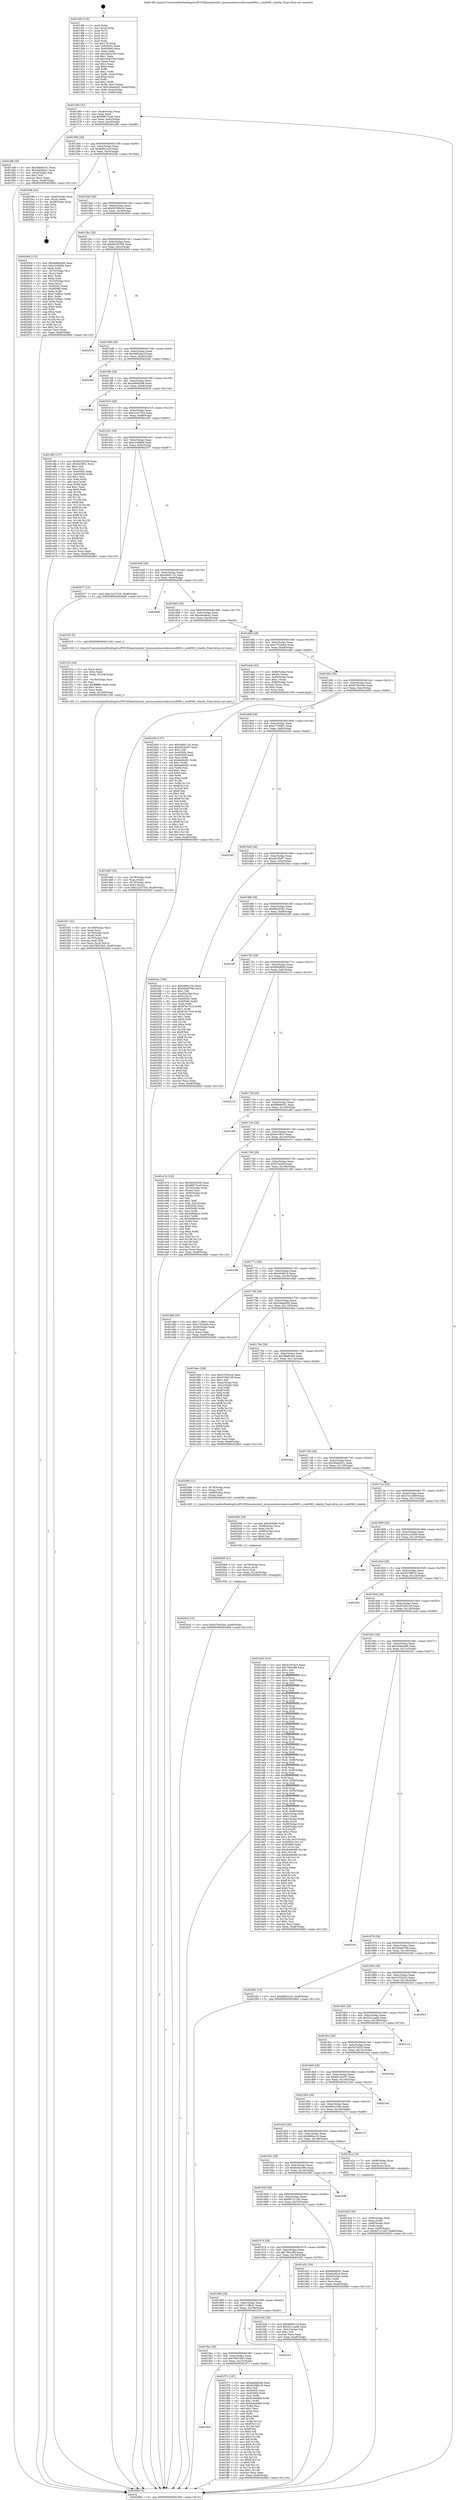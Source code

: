 digraph "0x4014f0" {
  label = "0x4014f0 (/mnt/c/Users/mathe/Desktop/tcc/POCII/binaries/extr_linuxsoundsoccodecswm8580.c_wm8580_volatile_Final-ollvm.out::main(0))"
  labelloc = "t"
  node[shape=record]

  Entry [label="",width=0.3,height=0.3,shape=circle,fillcolor=black,style=filled]
  "0x401564" [label="{
     0x401564 [32]\l
     | [instrs]\l
     &nbsp;&nbsp;0x401564 \<+6\>: mov -0xa8(%rbp),%eax\l
     &nbsp;&nbsp;0x40156a \<+2\>: mov %eax,%ecx\l
     &nbsp;&nbsp;0x40156c \<+6\>: sub $0x88673ca6,%ecx\l
     &nbsp;&nbsp;0x401572 \<+6\>: mov %eax,-0xbc(%rbp)\l
     &nbsp;&nbsp;0x401578 \<+6\>: mov %ecx,-0xc0(%rbp)\l
     &nbsp;&nbsp;0x40157e \<+6\>: je 0000000000401ef8 \<main+0xa08\>\l
  }"]
  "0x401ef8" [label="{
     0x401ef8 [30]\l
     | [instrs]\l
     &nbsp;&nbsp;0x401ef8 \<+5\>: mov $0x36eb6251,%eax\l
     &nbsp;&nbsp;0x401efd \<+5\>: mov $0xc6a46ea1,%ecx\l
     &nbsp;&nbsp;0x401f02 \<+3\>: mov -0x2a(%rbp),%dl\l
     &nbsp;&nbsp;0x401f05 \<+3\>: test $0x1,%dl\l
     &nbsp;&nbsp;0x401f08 \<+3\>: cmovne %ecx,%eax\l
     &nbsp;&nbsp;0x401f0b \<+6\>: mov %eax,-0xa8(%rbp)\l
     &nbsp;&nbsp;0x401f11 \<+5\>: jmp 00000000004026b0 \<main+0x11c0\>\l
  }"]
  "0x401584" [label="{
     0x401584 [28]\l
     | [instrs]\l
     &nbsp;&nbsp;0x401584 \<+5\>: jmp 0000000000401589 \<main+0x99\>\l
     &nbsp;&nbsp;0x401589 \<+6\>: mov -0xbc(%rbp),%eax\l
     &nbsp;&nbsp;0x40158f \<+5\>: sub $0x8df41a2d,%eax\l
     &nbsp;&nbsp;0x401594 \<+6\>: mov %eax,-0xc4(%rbp)\l
     &nbsp;&nbsp;0x40159a \<+6\>: je 000000000040259b \<main+0x10ab\>\l
  }"]
  Exit [label="",width=0.3,height=0.3,shape=circle,fillcolor=black,style=filled,peripheries=2]
  "0x40259b" [label="{
     0x40259b [24]\l
     | [instrs]\l
     &nbsp;&nbsp;0x40259b \<+7\>: mov -0xa0(%rbp),%rax\l
     &nbsp;&nbsp;0x4025a2 \<+2\>: mov (%rax),%eax\l
     &nbsp;&nbsp;0x4025a4 \<+4\>: lea -0x28(%rbp),%rsp\l
     &nbsp;&nbsp;0x4025a8 \<+1\>: pop %rbx\l
     &nbsp;&nbsp;0x4025a9 \<+2\>: pop %r12\l
     &nbsp;&nbsp;0x4025ab \<+2\>: pop %r13\l
     &nbsp;&nbsp;0x4025ad \<+2\>: pop %r14\l
     &nbsp;&nbsp;0x4025af \<+2\>: pop %r15\l
     &nbsp;&nbsp;0x4025b1 \<+1\>: pop %rbp\l
     &nbsp;&nbsp;0x4025b2 \<+1\>: ret\l
  }"]
  "0x4015a0" [label="{
     0x4015a0 [28]\l
     | [instrs]\l
     &nbsp;&nbsp;0x4015a0 \<+5\>: jmp 00000000004015a5 \<main+0xb5\>\l
     &nbsp;&nbsp;0x4015a5 \<+6\>: mov -0xbc(%rbp),%eax\l
     &nbsp;&nbsp;0x4015ab \<+5\>: sub $0x92599e18,%eax\l
     &nbsp;&nbsp;0x4015b0 \<+6\>: mov %eax,-0xc8(%rbp)\l
     &nbsp;&nbsp;0x4015b6 \<+6\>: je 0000000000402004 \<main+0xb14\>\l
  }"]
  "0x4020cd" [label="{
     0x4020cd [15]\l
     | [instrs]\l
     &nbsp;&nbsp;0x4020cd \<+10\>: movl $0xd795a3d4,-0xa8(%rbp)\l
     &nbsp;&nbsp;0x4020d7 \<+5\>: jmp 00000000004026b0 \<main+0x11c0\>\l
  }"]
  "0x402004" [label="{
     0x402004 [115]\l
     | [instrs]\l
     &nbsp;&nbsp;0x402004 \<+5\>: mov $0xab8dd298,%eax\l
     &nbsp;&nbsp;0x402009 \<+5\>: mov $0xc2cf466d,%ecx\l
     &nbsp;&nbsp;0x40200e \<+2\>: xor %edx,%edx\l
     &nbsp;&nbsp;0x402010 \<+4\>: mov -0x70(%rbp),%rsi\l
     &nbsp;&nbsp;0x402014 \<+2\>: mov (%rsi),%edi\l
     &nbsp;&nbsp;0x402016 \<+3\>: sub $0x1,%edx\l
     &nbsp;&nbsp;0x402019 \<+2\>: sub %edx,%edi\l
     &nbsp;&nbsp;0x40201b \<+4\>: mov -0x70(%rbp),%rsi\l
     &nbsp;&nbsp;0x40201f \<+2\>: mov %edi,(%rsi)\l
     &nbsp;&nbsp;0x402021 \<+7\>: mov 0x40505c,%edx\l
     &nbsp;&nbsp;0x402028 \<+7\>: mov 0x405060,%edi\l
     &nbsp;&nbsp;0x40202f \<+3\>: mov %edx,%r8d\l
     &nbsp;&nbsp;0x402032 \<+7\>: sub $0xe72afbe1,%r8d\l
     &nbsp;&nbsp;0x402039 \<+4\>: sub $0x1,%r8d\l
     &nbsp;&nbsp;0x40203d \<+7\>: add $0xe72afbe1,%r8d\l
     &nbsp;&nbsp;0x402044 \<+4\>: imul %r8d,%edx\l
     &nbsp;&nbsp;0x402048 \<+3\>: and $0x1,%edx\l
     &nbsp;&nbsp;0x40204b \<+3\>: cmp $0x0,%edx\l
     &nbsp;&nbsp;0x40204e \<+4\>: sete %r9b\l
     &nbsp;&nbsp;0x402052 \<+3\>: cmp $0xa,%edi\l
     &nbsp;&nbsp;0x402055 \<+4\>: setl %r10b\l
     &nbsp;&nbsp;0x402059 \<+3\>: mov %r9b,%r11b\l
     &nbsp;&nbsp;0x40205c \<+3\>: and %r10b,%r11b\l
     &nbsp;&nbsp;0x40205f \<+3\>: xor %r10b,%r9b\l
     &nbsp;&nbsp;0x402062 \<+3\>: or %r9b,%r11b\l
     &nbsp;&nbsp;0x402065 \<+4\>: test $0x1,%r11b\l
     &nbsp;&nbsp;0x402069 \<+3\>: cmovne %ecx,%eax\l
     &nbsp;&nbsp;0x40206c \<+6\>: mov %eax,-0xa8(%rbp)\l
     &nbsp;&nbsp;0x402072 \<+5\>: jmp 00000000004026b0 \<main+0x11c0\>\l
  }"]
  "0x4015bc" [label="{
     0x4015bc [28]\l
     | [instrs]\l
     &nbsp;&nbsp;0x4015bc \<+5\>: jmp 00000000004015c1 \<main+0xd1\>\l
     &nbsp;&nbsp;0x4015c1 \<+6\>: mov -0xbc(%rbp),%eax\l
     &nbsp;&nbsp;0x4015c7 \<+5\>: sub $0x94250356,%eax\l
     &nbsp;&nbsp;0x4015cc \<+6\>: mov %eax,-0xcc(%rbp)\l
     &nbsp;&nbsp;0x4015d2 \<+6\>: je 0000000000402619 \<main+0x1129\>\l
  }"]
  "0x4020b8" [label="{
     0x4020b8 [21]\l
     | [instrs]\l
     &nbsp;&nbsp;0x4020b8 \<+4\>: mov -0x78(%rbp),%rcx\l
     &nbsp;&nbsp;0x4020bc \<+3\>: mov (%rcx),%rcx\l
     &nbsp;&nbsp;0x4020bf \<+3\>: mov %rcx,%rdi\l
     &nbsp;&nbsp;0x4020c2 \<+6\>: mov %eax,-0x16c(%rbp)\l
     &nbsp;&nbsp;0x4020c8 \<+5\>: call 0000000000401030 \<free@plt\>\l
     | [calls]\l
     &nbsp;&nbsp;0x401030 \{1\} (unknown)\l
  }"]
  "0x402619" [label="{
     0x402619\l
  }", style=dashed]
  "0x4015d8" [label="{
     0x4015d8 [28]\l
     | [instrs]\l
     &nbsp;&nbsp;0x4015d8 \<+5\>: jmp 00000000004015dd \<main+0xed\>\l
     &nbsp;&nbsp;0x4015dd \<+6\>: mov -0xbc(%rbp),%eax\l
     &nbsp;&nbsp;0x4015e3 \<+5\>: sub $0x9662da1f,%eax\l
     &nbsp;&nbsp;0x4015e8 \<+6\>: mov %eax,-0xd0(%rbp)\l
     &nbsp;&nbsp;0x4015ee \<+6\>: je 00000000004020dc \<main+0xbec\>\l
  }"]
  "0x40209b" [label="{
     0x40209b [29]\l
     | [instrs]\l
     &nbsp;&nbsp;0x40209b \<+10\>: movabs $0x4030d6,%rdi\l
     &nbsp;&nbsp;0x4020a5 \<+4\>: mov -0x68(%rbp),%rcx\l
     &nbsp;&nbsp;0x4020a9 \<+2\>: mov %eax,(%rcx)\l
     &nbsp;&nbsp;0x4020ab \<+4\>: mov -0x68(%rbp),%rcx\l
     &nbsp;&nbsp;0x4020af \<+2\>: mov (%rcx),%esi\l
     &nbsp;&nbsp;0x4020b1 \<+2\>: mov $0x0,%al\l
     &nbsp;&nbsp;0x4020b3 \<+5\>: call 0000000000401040 \<printf@plt\>\l
     | [calls]\l
     &nbsp;&nbsp;0x401040 \{1\} (unknown)\l
  }"]
  "0x4020dc" [label="{
     0x4020dc\l
  }", style=dashed]
  "0x4015f4" [label="{
     0x4015f4 [28]\l
     | [instrs]\l
     &nbsp;&nbsp;0x4015f4 \<+5\>: jmp 00000000004015f9 \<main+0x109\>\l
     &nbsp;&nbsp;0x4015f9 \<+6\>: mov -0xbc(%rbp),%eax\l
     &nbsp;&nbsp;0x4015ff \<+5\>: sub $0xab8dd298,%eax\l
     &nbsp;&nbsp;0x401604 \<+6\>: mov %eax,-0xd4(%rbp)\l
     &nbsp;&nbsp;0x40160a \<+6\>: je 000000000040263e \<main+0x114e\>\l
  }"]
  "0x4019c8" [label="{
     0x4019c8\l
  }", style=dashed]
  "0x40263e" [label="{
     0x40263e\l
  }", style=dashed]
  "0x401610" [label="{
     0x401610 [28]\l
     | [instrs]\l
     &nbsp;&nbsp;0x401610 \<+5\>: jmp 0000000000401615 \<main+0x125\>\l
     &nbsp;&nbsp;0x401615 \<+6\>: mov -0xbc(%rbp),%eax\l
     &nbsp;&nbsp;0x40161b \<+5\>: sub $0xc22e7334,%eax\l
     &nbsp;&nbsp;0x401620 \<+6\>: mov %eax,-0xd8(%rbp)\l
     &nbsp;&nbsp;0x401626 \<+6\>: je 0000000000401df5 \<main+0x905\>\l
  }"]
  "0x401f71" [label="{
     0x401f71 [147]\l
     | [instrs]\l
     &nbsp;&nbsp;0x401f71 \<+5\>: mov $0xab8dd298,%eax\l
     &nbsp;&nbsp;0x401f76 \<+5\>: mov $0x92599e18,%ecx\l
     &nbsp;&nbsp;0x401f7b \<+2\>: mov $0x1,%dl\l
     &nbsp;&nbsp;0x401f7d \<+7\>: mov 0x40505c,%esi\l
     &nbsp;&nbsp;0x401f84 \<+7\>: mov 0x405060,%edi\l
     &nbsp;&nbsp;0x401f8b \<+3\>: mov %esi,%r8d\l
     &nbsp;&nbsp;0x401f8e \<+7\>: sub $0x6c5ab6d9,%r8d\l
     &nbsp;&nbsp;0x401f95 \<+4\>: sub $0x1,%r8d\l
     &nbsp;&nbsp;0x401f99 \<+7\>: add $0x6c5ab6d9,%r8d\l
     &nbsp;&nbsp;0x401fa0 \<+4\>: imul %r8d,%esi\l
     &nbsp;&nbsp;0x401fa4 \<+3\>: and $0x1,%esi\l
     &nbsp;&nbsp;0x401fa7 \<+3\>: cmp $0x0,%esi\l
     &nbsp;&nbsp;0x401faa \<+4\>: sete %r9b\l
     &nbsp;&nbsp;0x401fae \<+3\>: cmp $0xa,%edi\l
     &nbsp;&nbsp;0x401fb1 \<+4\>: setl %r10b\l
     &nbsp;&nbsp;0x401fb5 \<+3\>: mov %r9b,%r11b\l
     &nbsp;&nbsp;0x401fb8 \<+4\>: xor $0xff,%r11b\l
     &nbsp;&nbsp;0x401fbc \<+3\>: mov %r10b,%bl\l
     &nbsp;&nbsp;0x401fbf \<+3\>: xor $0xff,%bl\l
     &nbsp;&nbsp;0x401fc2 \<+3\>: xor $0x0,%dl\l
     &nbsp;&nbsp;0x401fc5 \<+3\>: mov %r11b,%r14b\l
     &nbsp;&nbsp;0x401fc8 \<+4\>: and $0x0,%r14b\l
     &nbsp;&nbsp;0x401fcc \<+3\>: and %dl,%r9b\l
     &nbsp;&nbsp;0x401fcf \<+3\>: mov %bl,%r15b\l
     &nbsp;&nbsp;0x401fd2 \<+4\>: and $0x0,%r15b\l
     &nbsp;&nbsp;0x401fd6 \<+3\>: and %dl,%r10b\l
     &nbsp;&nbsp;0x401fd9 \<+3\>: or %r9b,%r14b\l
     &nbsp;&nbsp;0x401fdc \<+3\>: or %r10b,%r15b\l
     &nbsp;&nbsp;0x401fdf \<+3\>: xor %r15b,%r14b\l
     &nbsp;&nbsp;0x401fe2 \<+3\>: or %bl,%r11b\l
     &nbsp;&nbsp;0x401fe5 \<+4\>: xor $0xff,%r11b\l
     &nbsp;&nbsp;0x401fe9 \<+3\>: or $0x0,%dl\l
     &nbsp;&nbsp;0x401fec \<+3\>: and %dl,%r11b\l
     &nbsp;&nbsp;0x401fef \<+3\>: or %r11b,%r14b\l
     &nbsp;&nbsp;0x401ff2 \<+4\>: test $0x1,%r14b\l
     &nbsp;&nbsp;0x401ff6 \<+3\>: cmovne %ecx,%eax\l
     &nbsp;&nbsp;0x401ff9 \<+6\>: mov %eax,-0xa8(%rbp)\l
     &nbsp;&nbsp;0x401fff \<+5\>: jmp 00000000004026b0 \<main+0x11c0\>\l
  }"]
  "0x401df5" [label="{
     0x401df5 [137]\l
     | [instrs]\l
     &nbsp;&nbsp;0x401df5 \<+5\>: mov $0x94250356,%eax\l
     &nbsp;&nbsp;0x401dfa \<+5\>: mov $0x4e1f931,%ecx\l
     &nbsp;&nbsp;0x401dff \<+2\>: mov $0x1,%dl\l
     &nbsp;&nbsp;0x401e01 \<+2\>: xor %esi,%esi\l
     &nbsp;&nbsp;0x401e03 \<+7\>: mov 0x40505c,%edi\l
     &nbsp;&nbsp;0x401e0a \<+8\>: mov 0x405060,%r8d\l
     &nbsp;&nbsp;0x401e12 \<+3\>: sub $0x1,%esi\l
     &nbsp;&nbsp;0x401e15 \<+3\>: mov %edi,%r9d\l
     &nbsp;&nbsp;0x401e18 \<+3\>: add %esi,%r9d\l
     &nbsp;&nbsp;0x401e1b \<+4\>: imul %r9d,%edi\l
     &nbsp;&nbsp;0x401e1f \<+3\>: and $0x1,%edi\l
     &nbsp;&nbsp;0x401e22 \<+3\>: cmp $0x0,%edi\l
     &nbsp;&nbsp;0x401e25 \<+4\>: sete %r10b\l
     &nbsp;&nbsp;0x401e29 \<+4\>: cmp $0xa,%r8d\l
     &nbsp;&nbsp;0x401e2d \<+4\>: setl %r11b\l
     &nbsp;&nbsp;0x401e31 \<+3\>: mov %r10b,%bl\l
     &nbsp;&nbsp;0x401e34 \<+3\>: xor $0xff,%bl\l
     &nbsp;&nbsp;0x401e37 \<+3\>: mov %r11b,%r14b\l
     &nbsp;&nbsp;0x401e3a \<+4\>: xor $0xff,%r14b\l
     &nbsp;&nbsp;0x401e3e \<+3\>: xor $0x1,%dl\l
     &nbsp;&nbsp;0x401e41 \<+3\>: mov %bl,%r15b\l
     &nbsp;&nbsp;0x401e44 \<+4\>: and $0xff,%r15b\l
     &nbsp;&nbsp;0x401e48 \<+3\>: and %dl,%r10b\l
     &nbsp;&nbsp;0x401e4b \<+3\>: mov %r14b,%r12b\l
     &nbsp;&nbsp;0x401e4e \<+4\>: and $0xff,%r12b\l
     &nbsp;&nbsp;0x401e52 \<+3\>: and %dl,%r11b\l
     &nbsp;&nbsp;0x401e55 \<+3\>: or %r10b,%r15b\l
     &nbsp;&nbsp;0x401e58 \<+3\>: or %r11b,%r12b\l
     &nbsp;&nbsp;0x401e5b \<+3\>: xor %r12b,%r15b\l
     &nbsp;&nbsp;0x401e5e \<+3\>: or %r14b,%bl\l
     &nbsp;&nbsp;0x401e61 \<+3\>: xor $0xff,%bl\l
     &nbsp;&nbsp;0x401e64 \<+3\>: or $0x1,%dl\l
     &nbsp;&nbsp;0x401e67 \<+2\>: and %dl,%bl\l
     &nbsp;&nbsp;0x401e69 \<+3\>: or %bl,%r15b\l
     &nbsp;&nbsp;0x401e6c \<+4\>: test $0x1,%r15b\l
     &nbsp;&nbsp;0x401e70 \<+3\>: cmovne %ecx,%eax\l
     &nbsp;&nbsp;0x401e73 \<+6\>: mov %eax,-0xa8(%rbp)\l
     &nbsp;&nbsp;0x401e79 \<+5\>: jmp 00000000004026b0 \<main+0x11c0\>\l
  }"]
  "0x40162c" [label="{
     0x40162c [28]\l
     | [instrs]\l
     &nbsp;&nbsp;0x40162c \<+5\>: jmp 0000000000401631 \<main+0x141\>\l
     &nbsp;&nbsp;0x401631 \<+6\>: mov -0xbc(%rbp),%eax\l
     &nbsp;&nbsp;0x401637 \<+5\>: sub $0xc2cf466d,%eax\l
     &nbsp;&nbsp;0x40163c \<+6\>: mov %eax,-0xdc(%rbp)\l
     &nbsp;&nbsp;0x401642 \<+6\>: je 0000000000402077 \<main+0xb87\>\l
  }"]
  "0x4019ac" [label="{
     0x4019ac [28]\l
     | [instrs]\l
     &nbsp;&nbsp;0x4019ac \<+5\>: jmp 00000000004019b1 \<main+0x4c1\>\l
     &nbsp;&nbsp;0x4019b1 \<+6\>: mov -0xbc(%rbp),%eax\l
     &nbsp;&nbsp;0x4019b7 \<+5\>: sub $0x78f310b5,%eax\l
     &nbsp;&nbsp;0x4019bc \<+6\>: mov %eax,-0x15c(%rbp)\l
     &nbsp;&nbsp;0x4019c2 \<+6\>: je 0000000000401f71 \<main+0xa81\>\l
  }"]
  "0x402077" [label="{
     0x402077 [15]\l
     | [instrs]\l
     &nbsp;&nbsp;0x402077 \<+10\>: movl $0xc22e7334,-0xa8(%rbp)\l
     &nbsp;&nbsp;0x402081 \<+5\>: jmp 00000000004026b0 \<main+0x11c0\>\l
  }"]
  "0x401648" [label="{
     0x401648 [28]\l
     | [instrs]\l
     &nbsp;&nbsp;0x401648 \<+5\>: jmp 000000000040164d \<main+0x15d\>\l
     &nbsp;&nbsp;0x40164d \<+6\>: mov -0xbc(%rbp),%eax\l
     &nbsp;&nbsp;0x401653 \<+5\>: sub $0xc668115c,%eax\l
     &nbsp;&nbsp;0x401658 \<+6\>: mov %eax,-0xe0(%rbp)\l
     &nbsp;&nbsp;0x40165e \<+6\>: je 0000000000402699 \<main+0x11a9\>\l
  }"]
  "0x402352" [label="{
     0x402352\l
  }", style=dashed]
  "0x402699" [label="{
     0x402699\l
  }", style=dashed]
  "0x401664" [label="{
     0x401664 [28]\l
     | [instrs]\l
     &nbsp;&nbsp;0x401664 \<+5\>: jmp 0000000000401669 \<main+0x179\>\l
     &nbsp;&nbsp;0x401669 \<+6\>: mov -0xbc(%rbp),%eax\l
     &nbsp;&nbsp;0x40166f \<+5\>: sub $0xc6a46ea1,%eax\l
     &nbsp;&nbsp;0x401674 \<+6\>: mov %eax,-0xe4(%rbp)\l
     &nbsp;&nbsp;0x40167a \<+6\>: je 0000000000401f16 \<main+0xa26\>\l
  }"]
  "0x401f47" [label="{
     0x401f47 [42]\l
     | [instrs]\l
     &nbsp;&nbsp;0x401f47 \<+6\>: mov -0x168(%rbp),%ecx\l
     &nbsp;&nbsp;0x401f4d \<+3\>: imul %eax,%ecx\l
     &nbsp;&nbsp;0x401f50 \<+4\>: mov -0x78(%rbp),%rdi\l
     &nbsp;&nbsp;0x401f54 \<+3\>: mov (%rdi),%rdi\l
     &nbsp;&nbsp;0x401f57 \<+4\>: mov -0x70(%rbp),%r8\l
     &nbsp;&nbsp;0x401f5b \<+3\>: movslq (%r8),%r8\l
     &nbsp;&nbsp;0x401f5e \<+4\>: mov %ecx,(%rdi,%r8,4)\l
     &nbsp;&nbsp;0x401f62 \<+10\>: movl $0x78f310b5,-0xa8(%rbp)\l
     &nbsp;&nbsp;0x401f6c \<+5\>: jmp 00000000004026b0 \<main+0x11c0\>\l
  }"]
  "0x401f16" [label="{
     0x401f16 [5]\l
     | [instrs]\l
     &nbsp;&nbsp;0x401f16 \<+5\>: call 0000000000401160 \<next_i\>\l
     | [calls]\l
     &nbsp;&nbsp;0x401160 \{1\} (/mnt/c/Users/mathe/Desktop/tcc/POCII/binaries/extr_linuxsoundsoccodecswm8580.c_wm8580_volatile_Final-ollvm.out::next_i)\l
  }"]
  "0x401680" [label="{
     0x401680 [28]\l
     | [instrs]\l
     &nbsp;&nbsp;0x401680 \<+5\>: jmp 0000000000401685 \<main+0x195\>\l
     &nbsp;&nbsp;0x401685 \<+6\>: mov -0xbc(%rbp),%eax\l
     &nbsp;&nbsp;0x40168b \<+5\>: sub $0xc752d4ee,%eax\l
     &nbsp;&nbsp;0x401690 \<+6\>: mov %eax,-0xe8(%rbp)\l
     &nbsp;&nbsp;0x401696 \<+6\>: je 0000000000401dab \<main+0x8bb\>\l
  }"]
  "0x401f1b" [label="{
     0x401f1b [44]\l
     | [instrs]\l
     &nbsp;&nbsp;0x401f1b \<+2\>: xor %ecx,%ecx\l
     &nbsp;&nbsp;0x401f1d \<+5\>: mov $0x2,%edx\l
     &nbsp;&nbsp;0x401f22 \<+6\>: mov %edx,-0x164(%rbp)\l
     &nbsp;&nbsp;0x401f28 \<+1\>: cltd\l
     &nbsp;&nbsp;0x401f29 \<+6\>: mov -0x164(%rbp),%esi\l
     &nbsp;&nbsp;0x401f2f \<+2\>: idiv %esi\l
     &nbsp;&nbsp;0x401f31 \<+6\>: imul $0xfffffffe,%edx,%edx\l
     &nbsp;&nbsp;0x401f37 \<+3\>: sub $0x1,%ecx\l
     &nbsp;&nbsp;0x401f3a \<+2\>: sub %ecx,%edx\l
     &nbsp;&nbsp;0x401f3c \<+6\>: mov %edx,-0x168(%rbp)\l
     &nbsp;&nbsp;0x401f42 \<+5\>: call 0000000000401160 \<next_i\>\l
     | [calls]\l
     &nbsp;&nbsp;0x401160 \{1\} (/mnt/c/Users/mathe/Desktop/tcc/POCII/binaries/extr_linuxsoundsoccodecswm8580.c_wm8580_volatile_Final-ollvm.out::next_i)\l
  }"]
  "0x401dab" [label="{
     0x401dab [42]\l
     | [instrs]\l
     &nbsp;&nbsp;0x401dab \<+7\>: mov -0x88(%rbp),%rax\l
     &nbsp;&nbsp;0x401db2 \<+6\>: movl $0x64,(%rax)\l
     &nbsp;&nbsp;0x401db8 \<+4\>: mov -0x80(%rbp),%rax\l
     &nbsp;&nbsp;0x401dbc \<+6\>: movl $0x1,(%rax)\l
     &nbsp;&nbsp;0x401dc2 \<+4\>: mov -0x80(%rbp),%rax\l
     &nbsp;&nbsp;0x401dc6 \<+3\>: movslq (%rax),%rax\l
     &nbsp;&nbsp;0x401dc9 \<+4\>: shl $0x2,%rax\l
     &nbsp;&nbsp;0x401dcd \<+3\>: mov %rax,%rdi\l
     &nbsp;&nbsp;0x401dd0 \<+5\>: call 0000000000401050 \<malloc@plt\>\l
     | [calls]\l
     &nbsp;&nbsp;0x401050 \{1\} (unknown)\l
  }"]
  "0x40169c" [label="{
     0x40169c [28]\l
     | [instrs]\l
     &nbsp;&nbsp;0x40169c \<+5\>: jmp 00000000004016a1 \<main+0x1b1\>\l
     &nbsp;&nbsp;0x4016a1 \<+6\>: mov -0xbc(%rbp),%eax\l
     &nbsp;&nbsp;0x4016a7 \<+5\>: sub $0xd795a3d4,%eax\l
     &nbsp;&nbsp;0x4016ac \<+6\>: mov %eax,-0xec(%rbp)\l
     &nbsp;&nbsp;0x4016b2 \<+6\>: je 0000000000402459 \<main+0xf69\>\l
  }"]
  "0x401dd5" [label="{
     0x401dd5 [32]\l
     | [instrs]\l
     &nbsp;&nbsp;0x401dd5 \<+4\>: mov -0x78(%rbp),%rdi\l
     &nbsp;&nbsp;0x401dd9 \<+3\>: mov %rax,(%rdi)\l
     &nbsp;&nbsp;0x401ddc \<+4\>: mov -0x70(%rbp),%rax\l
     &nbsp;&nbsp;0x401de0 \<+6\>: movl $0x0,(%rax)\l
     &nbsp;&nbsp;0x401de6 \<+10\>: movl $0xc22e7334,-0xa8(%rbp)\l
     &nbsp;&nbsp;0x401df0 \<+5\>: jmp 00000000004026b0 \<main+0x11c0\>\l
  }"]
  "0x402459" [label="{
     0x402459 [147]\l
     | [instrs]\l
     &nbsp;&nbsp;0x402459 \<+5\>: mov $0xc668115c,%eax\l
     &nbsp;&nbsp;0x40245e \<+5\>: mov $0xe822fe97,%ecx\l
     &nbsp;&nbsp;0x402463 \<+2\>: mov $0x1,%dl\l
     &nbsp;&nbsp;0x402465 \<+7\>: mov 0x40505c,%esi\l
     &nbsp;&nbsp;0x40246c \<+7\>: mov 0x405060,%edi\l
     &nbsp;&nbsp;0x402473 \<+3\>: mov %esi,%r8d\l
     &nbsp;&nbsp;0x402476 \<+7\>: sub $0xbdd4481,%r8d\l
     &nbsp;&nbsp;0x40247d \<+4\>: sub $0x1,%r8d\l
     &nbsp;&nbsp;0x402481 \<+7\>: add $0xbdd4481,%r8d\l
     &nbsp;&nbsp;0x402488 \<+4\>: imul %r8d,%esi\l
     &nbsp;&nbsp;0x40248c \<+3\>: and $0x1,%esi\l
     &nbsp;&nbsp;0x40248f \<+3\>: cmp $0x0,%esi\l
     &nbsp;&nbsp;0x402492 \<+4\>: sete %r9b\l
     &nbsp;&nbsp;0x402496 \<+3\>: cmp $0xa,%edi\l
     &nbsp;&nbsp;0x402499 \<+4\>: setl %r10b\l
     &nbsp;&nbsp;0x40249d \<+3\>: mov %r9b,%r11b\l
     &nbsp;&nbsp;0x4024a0 \<+4\>: xor $0xff,%r11b\l
     &nbsp;&nbsp;0x4024a4 \<+3\>: mov %r10b,%bl\l
     &nbsp;&nbsp;0x4024a7 \<+3\>: xor $0xff,%bl\l
     &nbsp;&nbsp;0x4024aa \<+3\>: xor $0x1,%dl\l
     &nbsp;&nbsp;0x4024ad \<+3\>: mov %r11b,%r14b\l
     &nbsp;&nbsp;0x4024b0 \<+4\>: and $0xff,%r14b\l
     &nbsp;&nbsp;0x4024b4 \<+3\>: and %dl,%r9b\l
     &nbsp;&nbsp;0x4024b7 \<+3\>: mov %bl,%r15b\l
     &nbsp;&nbsp;0x4024ba \<+4\>: and $0xff,%r15b\l
     &nbsp;&nbsp;0x4024be \<+3\>: and %dl,%r10b\l
     &nbsp;&nbsp;0x4024c1 \<+3\>: or %r9b,%r14b\l
     &nbsp;&nbsp;0x4024c4 \<+3\>: or %r10b,%r15b\l
     &nbsp;&nbsp;0x4024c7 \<+3\>: xor %r15b,%r14b\l
     &nbsp;&nbsp;0x4024ca \<+3\>: or %bl,%r11b\l
     &nbsp;&nbsp;0x4024cd \<+4\>: xor $0xff,%r11b\l
     &nbsp;&nbsp;0x4024d1 \<+3\>: or $0x1,%dl\l
     &nbsp;&nbsp;0x4024d4 \<+3\>: and %dl,%r11b\l
     &nbsp;&nbsp;0x4024d7 \<+3\>: or %r11b,%r14b\l
     &nbsp;&nbsp;0x4024da \<+4\>: test $0x1,%r14b\l
     &nbsp;&nbsp;0x4024de \<+3\>: cmovne %ecx,%eax\l
     &nbsp;&nbsp;0x4024e1 \<+6\>: mov %eax,-0xa8(%rbp)\l
     &nbsp;&nbsp;0x4024e7 \<+5\>: jmp 00000000004026b0 \<main+0x11c0\>\l
  }"]
  "0x4016b8" [label="{
     0x4016b8 [28]\l
     | [instrs]\l
     &nbsp;&nbsp;0x4016b8 \<+5\>: jmp 00000000004016bd \<main+0x1cd\>\l
     &nbsp;&nbsp;0x4016bd \<+6\>: mov -0xbc(%rbp),%eax\l
     &nbsp;&nbsp;0x4016c3 \<+5\>: sub $0xe7700f01,%eax\l
     &nbsp;&nbsp;0x4016c8 \<+6\>: mov %eax,-0xf0(%rbp)\l
     &nbsp;&nbsp;0x4016ce \<+6\>: je 00000000004022d5 \<main+0xde5\>\l
  }"]
  "0x401d2d" [label="{
     0x401d2d [36]\l
     | [instrs]\l
     &nbsp;&nbsp;0x401d2d \<+7\>: mov -0x90(%rbp),%rdi\l
     &nbsp;&nbsp;0x401d34 \<+2\>: mov %eax,(%rdi)\l
     &nbsp;&nbsp;0x401d36 \<+7\>: mov -0x90(%rbp),%rdi\l
     &nbsp;&nbsp;0x401d3d \<+2\>: mov (%rdi),%eax\l
     &nbsp;&nbsp;0x401d3f \<+3\>: mov %eax,-0x30(%rbp)\l
     &nbsp;&nbsp;0x401d42 \<+10\>: movl $0x6d7212d5,-0xa8(%rbp)\l
     &nbsp;&nbsp;0x401d4c \<+5\>: jmp 00000000004026b0 \<main+0x11c0\>\l
  }"]
  "0x4022d5" [label="{
     0x4022d5\l
  }", style=dashed]
  "0x4016d4" [label="{
     0x4016d4 [28]\l
     | [instrs]\l
     &nbsp;&nbsp;0x4016d4 \<+5\>: jmp 00000000004016d9 \<main+0x1e9\>\l
     &nbsp;&nbsp;0x4016d9 \<+6\>: mov -0xbc(%rbp),%eax\l
     &nbsp;&nbsp;0x4016df \<+5\>: sub $0xe822fe97,%eax\l
     &nbsp;&nbsp;0x4016e4 \<+6\>: mov %eax,-0xf4(%rbp)\l
     &nbsp;&nbsp;0x4016ea \<+6\>: je 00000000004024ec \<main+0xffc\>\l
  }"]
  "0x401990" [label="{
     0x401990 [28]\l
     | [instrs]\l
     &nbsp;&nbsp;0x401990 \<+5\>: jmp 0000000000401995 \<main+0x4a5\>\l
     &nbsp;&nbsp;0x401995 \<+6\>: mov -0xbc(%rbp),%eax\l
     &nbsp;&nbsp;0x40199b \<+5\>: sub $0x711ffe42,%eax\l
     &nbsp;&nbsp;0x4019a0 \<+6\>: mov %eax,-0x158(%rbp)\l
     &nbsp;&nbsp;0x4019a6 \<+6\>: je 0000000000402352 \<main+0xe62\>\l
  }"]
  "0x4024ec" [label="{
     0x4024ec [160]\l
     | [instrs]\l
     &nbsp;&nbsp;0x4024ec \<+5\>: mov $0xc668115c,%eax\l
     &nbsp;&nbsp;0x4024f1 \<+5\>: mov $0x50de979d,%ecx\l
     &nbsp;&nbsp;0x4024f6 \<+2\>: mov $0x1,%dl\l
     &nbsp;&nbsp;0x4024f8 \<+7\>: mov -0xa0(%rbp),%rsi\l
     &nbsp;&nbsp;0x4024ff \<+6\>: movl $0x0,(%rsi)\l
     &nbsp;&nbsp;0x402505 \<+7\>: mov 0x40505c,%edi\l
     &nbsp;&nbsp;0x40250c \<+8\>: mov 0x405060,%r8d\l
     &nbsp;&nbsp;0x402514 \<+3\>: mov %edi,%r9d\l
     &nbsp;&nbsp;0x402517 \<+7\>: add $0x87bc7016,%r9d\l
     &nbsp;&nbsp;0x40251e \<+4\>: sub $0x1,%r9d\l
     &nbsp;&nbsp;0x402522 \<+7\>: sub $0x87bc7016,%r9d\l
     &nbsp;&nbsp;0x402529 \<+4\>: imul %r9d,%edi\l
     &nbsp;&nbsp;0x40252d \<+3\>: and $0x1,%edi\l
     &nbsp;&nbsp;0x402530 \<+3\>: cmp $0x0,%edi\l
     &nbsp;&nbsp;0x402533 \<+4\>: sete %r10b\l
     &nbsp;&nbsp;0x402537 \<+4\>: cmp $0xa,%r8d\l
     &nbsp;&nbsp;0x40253b \<+4\>: setl %r11b\l
     &nbsp;&nbsp;0x40253f \<+3\>: mov %r10b,%bl\l
     &nbsp;&nbsp;0x402542 \<+3\>: xor $0xff,%bl\l
     &nbsp;&nbsp;0x402545 \<+3\>: mov %r11b,%r14b\l
     &nbsp;&nbsp;0x402548 \<+4\>: xor $0xff,%r14b\l
     &nbsp;&nbsp;0x40254c \<+3\>: xor $0x0,%dl\l
     &nbsp;&nbsp;0x40254f \<+3\>: mov %bl,%r15b\l
     &nbsp;&nbsp;0x402552 \<+4\>: and $0x0,%r15b\l
     &nbsp;&nbsp;0x402556 \<+3\>: and %dl,%r10b\l
     &nbsp;&nbsp;0x402559 \<+3\>: mov %r14b,%r12b\l
     &nbsp;&nbsp;0x40255c \<+4\>: and $0x0,%r12b\l
     &nbsp;&nbsp;0x402560 \<+3\>: and %dl,%r11b\l
     &nbsp;&nbsp;0x402563 \<+3\>: or %r10b,%r15b\l
     &nbsp;&nbsp;0x402566 \<+3\>: or %r11b,%r12b\l
     &nbsp;&nbsp;0x402569 \<+3\>: xor %r12b,%r15b\l
     &nbsp;&nbsp;0x40256c \<+3\>: or %r14b,%bl\l
     &nbsp;&nbsp;0x40256f \<+3\>: xor $0xff,%bl\l
     &nbsp;&nbsp;0x402572 \<+3\>: or $0x0,%dl\l
     &nbsp;&nbsp;0x402575 \<+2\>: and %dl,%bl\l
     &nbsp;&nbsp;0x402577 \<+3\>: or %bl,%r15b\l
     &nbsp;&nbsp;0x40257a \<+4\>: test $0x1,%r15b\l
     &nbsp;&nbsp;0x40257e \<+3\>: cmovne %ecx,%eax\l
     &nbsp;&nbsp;0x402581 \<+6\>: mov %eax,-0xa8(%rbp)\l
     &nbsp;&nbsp;0x402587 \<+5\>: jmp 00000000004026b0 \<main+0x11c0\>\l
  }"]
  "0x4016f0" [label="{
     0x4016f0 [28]\l
     | [instrs]\l
     &nbsp;&nbsp;0x4016f0 \<+5\>: jmp 00000000004016f5 \<main+0x205\>\l
     &nbsp;&nbsp;0x4016f5 \<+6\>: mov -0xbc(%rbp),%eax\l
     &nbsp;&nbsp;0x4016fb \<+5\>: sub $0xf0402381,%eax\l
     &nbsp;&nbsp;0x401700 \<+6\>: mov %eax,-0xf8(%rbp)\l
     &nbsp;&nbsp;0x401706 \<+6\>: je 00000000004022ff \<main+0xe0f\>\l
  }"]
  "0x401bf2" [label="{
     0x401bf2 [30]\l
     | [instrs]\l
     &nbsp;&nbsp;0x401bf2 \<+5\>: mov $0x6bf0ec1d,%eax\l
     &nbsp;&nbsp;0x401bf7 \<+5\>: mov $0x52c1aad6,%ecx\l
     &nbsp;&nbsp;0x401bfc \<+3\>: mov -0x31(%rbp),%dl\l
     &nbsp;&nbsp;0x401bff \<+3\>: test $0x1,%dl\l
     &nbsp;&nbsp;0x401c02 \<+3\>: cmovne %ecx,%eax\l
     &nbsp;&nbsp;0x401c05 \<+6\>: mov %eax,-0xa8(%rbp)\l
     &nbsp;&nbsp;0x401c0b \<+5\>: jmp 00000000004026b0 \<main+0x11c0\>\l
  }"]
  "0x4022ff" [label="{
     0x4022ff\l
  }", style=dashed]
  "0x40170c" [label="{
     0x40170c [28]\l
     | [instrs]\l
     &nbsp;&nbsp;0x40170c \<+5\>: jmp 0000000000401711 \<main+0x221\>\l
     &nbsp;&nbsp;0x401711 \<+6\>: mov -0xbc(%rbp),%eax\l
     &nbsp;&nbsp;0x401717 \<+5\>: sub $0xf4fb885d,%eax\l
     &nbsp;&nbsp;0x40171c \<+6\>: mov %eax,-0xfc(%rbp)\l
     &nbsp;&nbsp;0x401722 \<+6\>: je 0000000000402123 \<main+0xc33\>\l
  }"]
  "0x401974" [label="{
     0x401974 [28]\l
     | [instrs]\l
     &nbsp;&nbsp;0x401974 \<+5\>: jmp 0000000000401979 \<main+0x489\>\l
     &nbsp;&nbsp;0x401979 \<+6\>: mov -0xbc(%rbp),%eax\l
     &nbsp;&nbsp;0x40197f \<+5\>: sub $0x700ccff4,%eax\l
     &nbsp;&nbsp;0x401984 \<+6\>: mov %eax,-0x154(%rbp)\l
     &nbsp;&nbsp;0x40198a \<+6\>: je 0000000000401bf2 \<main+0x702\>\l
  }"]
  "0x402123" [label="{
     0x402123\l
  }", style=dashed]
  "0x401728" [label="{
     0x401728 [28]\l
     | [instrs]\l
     &nbsp;&nbsp;0x401728 \<+5\>: jmp 000000000040172d \<main+0x23d\>\l
     &nbsp;&nbsp;0x40172d \<+6\>: mov -0xbc(%rbp),%eax\l
     &nbsp;&nbsp;0x401733 \<+5\>: sub $0xfb806051,%eax\l
     &nbsp;&nbsp;0x401738 \<+6\>: mov %eax,-0x100(%rbp)\l
     &nbsp;&nbsp;0x40173e \<+6\>: je 0000000000401d6f \<main+0x87f\>\l
  }"]
  "0x401d51" [label="{
     0x401d51 [30]\l
     | [instrs]\l
     &nbsp;&nbsp;0x401d51 \<+5\>: mov $0xfb806051,%eax\l
     &nbsp;&nbsp;0x401d56 \<+5\>: mov $0xe0c961b,%ecx\l
     &nbsp;&nbsp;0x401d5b \<+3\>: mov -0x30(%rbp),%edx\l
     &nbsp;&nbsp;0x401d5e \<+3\>: cmp $0x1,%edx\l
     &nbsp;&nbsp;0x401d61 \<+3\>: cmovl %ecx,%eax\l
     &nbsp;&nbsp;0x401d64 \<+6\>: mov %eax,-0xa8(%rbp)\l
     &nbsp;&nbsp;0x401d6a \<+5\>: jmp 00000000004026b0 \<main+0x11c0\>\l
  }"]
  "0x401d6f" [label="{
     0x401d6f\l
  }", style=dashed]
  "0x401744" [label="{
     0x401744 [28]\l
     | [instrs]\l
     &nbsp;&nbsp;0x401744 \<+5\>: jmp 0000000000401749 \<main+0x259\>\l
     &nbsp;&nbsp;0x401749 \<+6\>: mov -0xbc(%rbp),%eax\l
     &nbsp;&nbsp;0x40174f \<+5\>: sub $0x4e1f931,%eax\l
     &nbsp;&nbsp;0x401754 \<+6\>: mov %eax,-0x104(%rbp)\l
     &nbsp;&nbsp;0x40175a \<+6\>: je 0000000000401e7e \<main+0x98e\>\l
  }"]
  "0x401958" [label="{
     0x401958 [28]\l
     | [instrs]\l
     &nbsp;&nbsp;0x401958 \<+5\>: jmp 000000000040195d \<main+0x46d\>\l
     &nbsp;&nbsp;0x40195d \<+6\>: mov -0xbc(%rbp),%eax\l
     &nbsp;&nbsp;0x401963 \<+5\>: sub $0x6d7212d5,%eax\l
     &nbsp;&nbsp;0x401968 \<+6\>: mov %eax,-0x150(%rbp)\l
     &nbsp;&nbsp;0x40196e \<+6\>: je 0000000000401d51 \<main+0x861\>\l
  }"]
  "0x401e7e" [label="{
     0x401e7e [122]\l
     | [instrs]\l
     &nbsp;&nbsp;0x401e7e \<+5\>: mov $0x94250356,%eax\l
     &nbsp;&nbsp;0x401e83 \<+5\>: mov $0x88673ca6,%ecx\l
     &nbsp;&nbsp;0x401e88 \<+4\>: mov -0x70(%rbp),%rdx\l
     &nbsp;&nbsp;0x401e8c \<+2\>: mov (%rdx),%esi\l
     &nbsp;&nbsp;0x401e8e \<+4\>: mov -0x80(%rbp),%rdx\l
     &nbsp;&nbsp;0x401e92 \<+2\>: cmp (%rdx),%esi\l
     &nbsp;&nbsp;0x401e94 \<+4\>: setl %dil\l
     &nbsp;&nbsp;0x401e98 \<+4\>: and $0x1,%dil\l
     &nbsp;&nbsp;0x401e9c \<+4\>: mov %dil,-0x2a(%rbp)\l
     &nbsp;&nbsp;0x401ea0 \<+7\>: mov 0x40505c,%esi\l
     &nbsp;&nbsp;0x401ea7 \<+8\>: mov 0x405060,%r8d\l
     &nbsp;&nbsp;0x401eaf \<+3\>: mov %esi,%r9d\l
     &nbsp;&nbsp;0x401eb2 \<+7\>: add $0x5d9fda42,%r9d\l
     &nbsp;&nbsp;0x401eb9 \<+4\>: sub $0x1,%r9d\l
     &nbsp;&nbsp;0x401ebd \<+7\>: sub $0x5d9fda42,%r9d\l
     &nbsp;&nbsp;0x401ec4 \<+4\>: imul %r9d,%esi\l
     &nbsp;&nbsp;0x401ec8 \<+3\>: and $0x1,%esi\l
     &nbsp;&nbsp;0x401ecb \<+3\>: cmp $0x0,%esi\l
     &nbsp;&nbsp;0x401ece \<+4\>: sete %dil\l
     &nbsp;&nbsp;0x401ed2 \<+4\>: cmp $0xa,%r8d\l
     &nbsp;&nbsp;0x401ed6 \<+4\>: setl %r10b\l
     &nbsp;&nbsp;0x401eda \<+3\>: mov %dil,%r11b\l
     &nbsp;&nbsp;0x401edd \<+3\>: and %r10b,%r11b\l
     &nbsp;&nbsp;0x401ee0 \<+3\>: xor %r10b,%dil\l
     &nbsp;&nbsp;0x401ee3 \<+3\>: or %dil,%r11b\l
     &nbsp;&nbsp;0x401ee6 \<+4\>: test $0x1,%r11b\l
     &nbsp;&nbsp;0x401eea \<+3\>: cmovne %ecx,%eax\l
     &nbsp;&nbsp;0x401eed \<+6\>: mov %eax,-0xa8(%rbp)\l
     &nbsp;&nbsp;0x401ef3 \<+5\>: jmp 00000000004026b0 \<main+0x11c0\>\l
  }"]
  "0x401760" [label="{
     0x401760 [28]\l
     | [instrs]\l
     &nbsp;&nbsp;0x401760 \<+5\>: jmp 0000000000401765 \<main+0x275\>\l
     &nbsp;&nbsp;0x401765 \<+6\>: mov -0xbc(%rbp),%eax\l
     &nbsp;&nbsp;0x40176b \<+5\>: sub $0x57ee42f,%eax\l
     &nbsp;&nbsp;0x401770 \<+6\>: mov %eax,-0x108(%rbp)\l
     &nbsp;&nbsp;0x401776 \<+6\>: je 0000000000401c99 \<main+0x7a9\>\l
  }"]
  "0x4025f8" [label="{
     0x4025f8\l
  }", style=dashed]
  "0x401c99" [label="{
     0x401c99\l
  }", style=dashed]
  "0x40177c" [label="{
     0x40177c [28]\l
     | [instrs]\l
     &nbsp;&nbsp;0x40177c \<+5\>: jmp 0000000000401781 \<main+0x291\>\l
     &nbsp;&nbsp;0x401781 \<+6\>: mov -0xbc(%rbp),%eax\l
     &nbsp;&nbsp;0x401787 \<+5\>: sub $0xe0c961b,%eax\l
     &nbsp;&nbsp;0x40178c \<+6\>: mov %eax,-0x10c(%rbp)\l
     &nbsp;&nbsp;0x401792 \<+6\>: je 0000000000401d8d \<main+0x89d\>\l
  }"]
  "0x40193c" [label="{
     0x40193c [28]\l
     | [instrs]\l
     &nbsp;&nbsp;0x40193c \<+5\>: jmp 0000000000401941 \<main+0x451\>\l
     &nbsp;&nbsp;0x401941 \<+6\>: mov -0xbc(%rbp),%eax\l
     &nbsp;&nbsp;0x401947 \<+5\>: sub $0x6c841694,%eax\l
     &nbsp;&nbsp;0x40194c \<+6\>: mov %eax,-0x14c(%rbp)\l
     &nbsp;&nbsp;0x401952 \<+6\>: je 00000000004025f8 \<main+0x1108\>\l
  }"]
  "0x401d8d" [label="{
     0x401d8d [30]\l
     | [instrs]\l
     &nbsp;&nbsp;0x401d8d \<+5\>: mov $0x711ffe42,%eax\l
     &nbsp;&nbsp;0x401d92 \<+5\>: mov $0xc752d4ee,%ecx\l
     &nbsp;&nbsp;0x401d97 \<+3\>: mov -0x30(%rbp),%edx\l
     &nbsp;&nbsp;0x401d9a \<+3\>: cmp $0x0,%edx\l
     &nbsp;&nbsp;0x401d9d \<+3\>: cmove %ecx,%eax\l
     &nbsp;&nbsp;0x401da0 \<+6\>: mov %eax,-0xa8(%rbp)\l
     &nbsp;&nbsp;0x401da6 \<+5\>: jmp 00000000004026b0 \<main+0x11c0\>\l
  }"]
  "0x401798" [label="{
     0x401798 [28]\l
     | [instrs]\l
     &nbsp;&nbsp;0x401798 \<+5\>: jmp 000000000040179d \<main+0x2ad\>\l
     &nbsp;&nbsp;0x40179d \<+6\>: mov -0xbc(%rbp),%eax\l
     &nbsp;&nbsp;0x4017a3 \<+5\>: sub $0x24ba44d5,%eax\l
     &nbsp;&nbsp;0x4017a8 \<+6\>: mov %eax,-0x110(%rbp)\l
     &nbsp;&nbsp;0x4017ae \<+6\>: je 00000000004019ee \<main+0x4fe\>\l
  }"]
  "0x401d1a" [label="{
     0x401d1a [19]\l
     | [instrs]\l
     &nbsp;&nbsp;0x401d1a \<+7\>: mov -0x98(%rbp),%rax\l
     &nbsp;&nbsp;0x401d21 \<+3\>: mov (%rax),%rax\l
     &nbsp;&nbsp;0x401d24 \<+4\>: mov 0x8(%rax),%rdi\l
     &nbsp;&nbsp;0x401d28 \<+5\>: call 0000000000401060 \<atoi@plt\>\l
     | [calls]\l
     &nbsp;&nbsp;0x401060 \{1\} (unknown)\l
  }"]
  "0x4019ee" [label="{
     0x4019ee [106]\l
     | [instrs]\l
     &nbsp;&nbsp;0x4019ee \<+5\>: mov $0x51f35424,%eax\l
     &nbsp;&nbsp;0x4019f3 \<+5\>: mov $0x47284139,%ecx\l
     &nbsp;&nbsp;0x4019f8 \<+2\>: mov $0x1,%dl\l
     &nbsp;&nbsp;0x4019fa \<+7\>: mov -0xa2(%rbp),%sil\l
     &nbsp;&nbsp;0x401a01 \<+7\>: mov -0xa1(%rbp),%dil\l
     &nbsp;&nbsp;0x401a08 \<+3\>: mov %sil,%r8b\l
     &nbsp;&nbsp;0x401a0b \<+4\>: xor $0xff,%r8b\l
     &nbsp;&nbsp;0x401a0f \<+3\>: mov %dil,%r9b\l
     &nbsp;&nbsp;0x401a12 \<+4\>: xor $0xff,%r9b\l
     &nbsp;&nbsp;0x401a16 \<+3\>: xor $0x1,%dl\l
     &nbsp;&nbsp;0x401a19 \<+3\>: mov %r8b,%r10b\l
     &nbsp;&nbsp;0x401a1c \<+4\>: and $0xff,%r10b\l
     &nbsp;&nbsp;0x401a20 \<+3\>: and %dl,%sil\l
     &nbsp;&nbsp;0x401a23 \<+3\>: mov %r9b,%r11b\l
     &nbsp;&nbsp;0x401a26 \<+4\>: and $0xff,%r11b\l
     &nbsp;&nbsp;0x401a2a \<+3\>: and %dl,%dil\l
     &nbsp;&nbsp;0x401a2d \<+3\>: or %sil,%r10b\l
     &nbsp;&nbsp;0x401a30 \<+3\>: or %dil,%r11b\l
     &nbsp;&nbsp;0x401a33 \<+3\>: xor %r11b,%r10b\l
     &nbsp;&nbsp;0x401a36 \<+3\>: or %r9b,%r8b\l
     &nbsp;&nbsp;0x401a39 \<+4\>: xor $0xff,%r8b\l
     &nbsp;&nbsp;0x401a3d \<+3\>: or $0x1,%dl\l
     &nbsp;&nbsp;0x401a40 \<+3\>: and %dl,%r8b\l
     &nbsp;&nbsp;0x401a43 \<+3\>: or %r8b,%r10b\l
     &nbsp;&nbsp;0x401a46 \<+4\>: test $0x1,%r10b\l
     &nbsp;&nbsp;0x401a4a \<+3\>: cmovne %ecx,%eax\l
     &nbsp;&nbsp;0x401a4d \<+6\>: mov %eax,-0xa8(%rbp)\l
     &nbsp;&nbsp;0x401a53 \<+5\>: jmp 00000000004026b0 \<main+0x11c0\>\l
  }"]
  "0x4017b4" [label="{
     0x4017b4 [28]\l
     | [instrs]\l
     &nbsp;&nbsp;0x4017b4 \<+5\>: jmp 00000000004017b9 \<main+0x2c9\>\l
     &nbsp;&nbsp;0x4017b9 \<+6\>: mov -0xbc(%rbp),%eax\l
     &nbsp;&nbsp;0x4017bf \<+5\>: sub $0x26b804c6,%eax\l
     &nbsp;&nbsp;0x4017c4 \<+6\>: mov %eax,-0x114(%rbp)\l
     &nbsp;&nbsp;0x4017ca \<+6\>: je 00000000004023ea \<main+0xefa\>\l
  }"]
  "0x4026b0" [label="{
     0x4026b0 [5]\l
     | [instrs]\l
     &nbsp;&nbsp;0x4026b0 \<+5\>: jmp 0000000000401564 \<main+0x74\>\l
  }"]
  "0x4014f0" [label="{
     0x4014f0 [116]\l
     | [instrs]\l
     &nbsp;&nbsp;0x4014f0 \<+1\>: push %rbp\l
     &nbsp;&nbsp;0x4014f1 \<+3\>: mov %rsp,%rbp\l
     &nbsp;&nbsp;0x4014f4 \<+2\>: push %r15\l
     &nbsp;&nbsp;0x4014f6 \<+2\>: push %r14\l
     &nbsp;&nbsp;0x4014f8 \<+2\>: push %r13\l
     &nbsp;&nbsp;0x4014fa \<+2\>: push %r12\l
     &nbsp;&nbsp;0x4014fc \<+1\>: push %rbx\l
     &nbsp;&nbsp;0x4014fd \<+7\>: sub $0x178,%rsp\l
     &nbsp;&nbsp;0x401504 \<+7\>: mov 0x40505c,%eax\l
     &nbsp;&nbsp;0x40150b \<+7\>: mov 0x405060,%ecx\l
     &nbsp;&nbsp;0x401512 \<+2\>: mov %eax,%edx\l
     &nbsp;&nbsp;0x401514 \<+6\>: add $0x3cbb2343,%edx\l
     &nbsp;&nbsp;0x40151a \<+3\>: sub $0x1,%edx\l
     &nbsp;&nbsp;0x40151d \<+6\>: sub $0x3cbb2343,%edx\l
     &nbsp;&nbsp;0x401523 \<+3\>: imul %edx,%eax\l
     &nbsp;&nbsp;0x401526 \<+3\>: and $0x1,%eax\l
     &nbsp;&nbsp;0x401529 \<+3\>: cmp $0x0,%eax\l
     &nbsp;&nbsp;0x40152c \<+4\>: sete %r8b\l
     &nbsp;&nbsp;0x401530 \<+4\>: and $0x1,%r8b\l
     &nbsp;&nbsp;0x401534 \<+7\>: mov %r8b,-0xa2(%rbp)\l
     &nbsp;&nbsp;0x40153b \<+3\>: cmp $0xa,%ecx\l
     &nbsp;&nbsp;0x40153e \<+4\>: setl %r8b\l
     &nbsp;&nbsp;0x401542 \<+4\>: and $0x1,%r8b\l
     &nbsp;&nbsp;0x401546 \<+7\>: mov %r8b,-0xa1(%rbp)\l
     &nbsp;&nbsp;0x40154d \<+10\>: movl $0x24ba44d5,-0xa8(%rbp)\l
     &nbsp;&nbsp;0x401557 \<+6\>: mov %edi,-0xac(%rbp)\l
     &nbsp;&nbsp;0x40155d \<+7\>: mov %rsi,-0xb8(%rbp)\l
  }"]
  "0x401920" [label="{
     0x401920 [28]\l
     | [instrs]\l
     &nbsp;&nbsp;0x401920 \<+5\>: jmp 0000000000401925 \<main+0x435\>\l
     &nbsp;&nbsp;0x401925 \<+6\>: mov -0xbc(%rbp),%eax\l
     &nbsp;&nbsp;0x40192b \<+5\>: sub $0x6bf0ec1d,%eax\l
     &nbsp;&nbsp;0x401930 \<+6\>: mov %eax,-0x148(%rbp)\l
     &nbsp;&nbsp;0x401936 \<+6\>: je 0000000000401d1a \<main+0x82a\>\l
  }"]
  "0x4023ea" [label="{
     0x4023ea\l
  }", style=dashed]
  "0x4017d0" [label="{
     0x4017d0 [28]\l
     | [instrs]\l
     &nbsp;&nbsp;0x4017d0 \<+5\>: jmp 00000000004017d5 \<main+0x2e5\>\l
     &nbsp;&nbsp;0x4017d5 \<+6\>: mov -0xbc(%rbp),%eax\l
     &nbsp;&nbsp;0x4017db \<+5\>: sub $0x36eb6251,%eax\l
     &nbsp;&nbsp;0x4017e0 \<+6\>: mov %eax,-0x118(%rbp)\l
     &nbsp;&nbsp;0x4017e6 \<+6\>: je 0000000000402086 \<main+0xb96\>\l
  }"]
  "0x40227f" [label="{
     0x40227f\l
  }", style=dashed]
  "0x402086" [label="{
     0x402086 [21]\l
     | [instrs]\l
     &nbsp;&nbsp;0x402086 \<+4\>: mov -0x78(%rbp),%rax\l
     &nbsp;&nbsp;0x40208a \<+3\>: mov (%rax),%rdi\l
     &nbsp;&nbsp;0x40208d \<+7\>: mov -0x88(%rbp),%rax\l
     &nbsp;&nbsp;0x402094 \<+2\>: mov (%rax),%esi\l
     &nbsp;&nbsp;0x402096 \<+5\>: call 0000000000401400 \<wm8580_volatile\>\l
     | [calls]\l
     &nbsp;&nbsp;0x401400 \{1\} (/mnt/c/Users/mathe/Desktop/tcc/POCII/binaries/extr_linuxsoundsoccodecswm8580.c_wm8580_volatile_Final-ollvm.out::wm8580_volatile)\l
  }"]
  "0x4017ec" [label="{
     0x4017ec [28]\l
     | [instrs]\l
     &nbsp;&nbsp;0x4017ec \<+5\>: jmp 00000000004017f1 \<main+0x301\>\l
     &nbsp;&nbsp;0x4017f1 \<+6\>: mov -0xbc(%rbp),%eax\l
     &nbsp;&nbsp;0x4017f7 \<+5\>: sub $0x37a1d06f,%eax\l
     &nbsp;&nbsp;0x4017fc \<+6\>: mov %eax,-0x11c(%rbp)\l
     &nbsp;&nbsp;0x401802 \<+6\>: je 0000000000402685 \<main+0x1195\>\l
  }"]
  "0x401904" [label="{
     0x401904 [28]\l
     | [instrs]\l
     &nbsp;&nbsp;0x401904 \<+5\>: jmp 0000000000401909 \<main+0x419\>\l
     &nbsp;&nbsp;0x401909 \<+6\>: mov -0xbc(%rbp),%eax\l
     &nbsp;&nbsp;0x40190f \<+5\>: sub $0x684210dc,%eax\l
     &nbsp;&nbsp;0x401914 \<+6\>: mov %eax,-0x144(%rbp)\l
     &nbsp;&nbsp;0x40191a \<+6\>: je 000000000040227f \<main+0xd8f\>\l
  }"]
  "0x402685" [label="{
     0x402685\l
  }", style=dashed]
  "0x401808" [label="{
     0x401808 [28]\l
     | [instrs]\l
     &nbsp;&nbsp;0x401808 \<+5\>: jmp 000000000040180d \<main+0x31d\>\l
     &nbsp;&nbsp;0x40180d \<+6\>: mov -0xbc(%rbp),%eax\l
     &nbsp;&nbsp;0x401813 \<+5\>: sub $0x3c1c6200,%eax\l
     &nbsp;&nbsp;0x401818 \<+6\>: mov %eax,-0x120(%rbp)\l
     &nbsp;&nbsp;0x40181e \<+6\>: je 0000000000401d0b \<main+0x81b\>\l
  }"]
  "0x4021b6" [label="{
     0x4021b6\l
  }", style=dashed]
  "0x401d0b" [label="{
     0x401d0b\l
  }", style=dashed]
  "0x401824" [label="{
     0x401824 [28]\l
     | [instrs]\l
     &nbsp;&nbsp;0x401824 \<+5\>: jmp 0000000000401829 \<main+0x339\>\l
     &nbsp;&nbsp;0x401829 \<+6\>: mov -0xbc(%rbp),%eax\l
     &nbsp;&nbsp;0x40182f \<+5\>: sub $0x427f987a,%eax\l
     &nbsp;&nbsp;0x401834 \<+6\>: mov %eax,-0x124(%rbp)\l
     &nbsp;&nbsp;0x40183a \<+6\>: je 0000000000402361 \<main+0xe71\>\l
  }"]
  "0x4018e8" [label="{
     0x4018e8 [28]\l
     | [instrs]\l
     &nbsp;&nbsp;0x4018e8 \<+5\>: jmp 00000000004018ed \<main+0x3fd\>\l
     &nbsp;&nbsp;0x4018ed \<+6\>: mov -0xbc(%rbp),%eax\l
     &nbsp;&nbsp;0x4018f3 \<+5\>: sub $0x6612b247,%eax\l
     &nbsp;&nbsp;0x4018f8 \<+6\>: mov %eax,-0x140(%rbp)\l
     &nbsp;&nbsp;0x4018fe \<+6\>: je 00000000004021b6 \<main+0xcc6\>\l
  }"]
  "0x402361" [label="{
     0x402361\l
  }", style=dashed]
  "0x401840" [label="{
     0x401840 [28]\l
     | [instrs]\l
     &nbsp;&nbsp;0x401840 \<+5\>: jmp 0000000000401845 \<main+0x355\>\l
     &nbsp;&nbsp;0x401845 \<+6\>: mov -0xbc(%rbp),%eax\l
     &nbsp;&nbsp;0x40184b \<+5\>: sub $0x47284139,%eax\l
     &nbsp;&nbsp;0x401850 \<+6\>: mov %eax,-0x128(%rbp)\l
     &nbsp;&nbsp;0x401856 \<+6\>: je 0000000000401a58 \<main+0x568\>\l
  }"]
  "0x40244a" [label="{
     0x40244a\l
  }", style=dashed]
  "0x401a58" [label="{
     0x401a58 [410]\l
     | [instrs]\l
     &nbsp;&nbsp;0x401a58 \<+5\>: mov $0x51f35424,%eax\l
     &nbsp;&nbsp;0x401a5d \<+5\>: mov $0x700ccff4,%ecx\l
     &nbsp;&nbsp;0x401a62 \<+2\>: mov $0x1,%dl\l
     &nbsp;&nbsp;0x401a64 \<+3\>: mov %rsp,%rsi\l
     &nbsp;&nbsp;0x401a67 \<+4\>: add $0xfffffffffffffff0,%rsi\l
     &nbsp;&nbsp;0x401a6b \<+3\>: mov %rsi,%rsp\l
     &nbsp;&nbsp;0x401a6e \<+7\>: mov %rsi,-0xa0(%rbp)\l
     &nbsp;&nbsp;0x401a75 \<+3\>: mov %rsp,%rsi\l
     &nbsp;&nbsp;0x401a78 \<+4\>: add $0xfffffffffffffff0,%rsi\l
     &nbsp;&nbsp;0x401a7c \<+3\>: mov %rsi,%rsp\l
     &nbsp;&nbsp;0x401a7f \<+3\>: mov %rsp,%rdi\l
     &nbsp;&nbsp;0x401a82 \<+4\>: add $0xfffffffffffffff0,%rdi\l
     &nbsp;&nbsp;0x401a86 \<+3\>: mov %rdi,%rsp\l
     &nbsp;&nbsp;0x401a89 \<+7\>: mov %rdi,-0x98(%rbp)\l
     &nbsp;&nbsp;0x401a90 \<+3\>: mov %rsp,%rdi\l
     &nbsp;&nbsp;0x401a93 \<+4\>: add $0xfffffffffffffff0,%rdi\l
     &nbsp;&nbsp;0x401a97 \<+3\>: mov %rdi,%rsp\l
     &nbsp;&nbsp;0x401a9a \<+7\>: mov %rdi,-0x90(%rbp)\l
     &nbsp;&nbsp;0x401aa1 \<+3\>: mov %rsp,%rdi\l
     &nbsp;&nbsp;0x401aa4 \<+4\>: add $0xfffffffffffffff0,%rdi\l
     &nbsp;&nbsp;0x401aa8 \<+3\>: mov %rdi,%rsp\l
     &nbsp;&nbsp;0x401aab \<+7\>: mov %rdi,-0x88(%rbp)\l
     &nbsp;&nbsp;0x401ab2 \<+3\>: mov %rsp,%rdi\l
     &nbsp;&nbsp;0x401ab5 \<+4\>: add $0xfffffffffffffff0,%rdi\l
     &nbsp;&nbsp;0x401ab9 \<+3\>: mov %rdi,%rsp\l
     &nbsp;&nbsp;0x401abc \<+4\>: mov %rdi,-0x80(%rbp)\l
     &nbsp;&nbsp;0x401ac0 \<+3\>: mov %rsp,%rdi\l
     &nbsp;&nbsp;0x401ac3 \<+4\>: add $0xfffffffffffffff0,%rdi\l
     &nbsp;&nbsp;0x401ac7 \<+3\>: mov %rdi,%rsp\l
     &nbsp;&nbsp;0x401aca \<+4\>: mov %rdi,-0x78(%rbp)\l
     &nbsp;&nbsp;0x401ace \<+3\>: mov %rsp,%rdi\l
     &nbsp;&nbsp;0x401ad1 \<+4\>: add $0xfffffffffffffff0,%rdi\l
     &nbsp;&nbsp;0x401ad5 \<+3\>: mov %rdi,%rsp\l
     &nbsp;&nbsp;0x401ad8 \<+4\>: mov %rdi,-0x70(%rbp)\l
     &nbsp;&nbsp;0x401adc \<+3\>: mov %rsp,%rdi\l
     &nbsp;&nbsp;0x401adf \<+4\>: add $0xfffffffffffffff0,%rdi\l
     &nbsp;&nbsp;0x401ae3 \<+3\>: mov %rdi,%rsp\l
     &nbsp;&nbsp;0x401ae6 \<+4\>: mov %rdi,-0x68(%rbp)\l
     &nbsp;&nbsp;0x401aea \<+3\>: mov %rsp,%rdi\l
     &nbsp;&nbsp;0x401aed \<+4\>: add $0xfffffffffffffff0,%rdi\l
     &nbsp;&nbsp;0x401af1 \<+3\>: mov %rdi,%rsp\l
     &nbsp;&nbsp;0x401af4 \<+4\>: mov %rdi,-0x60(%rbp)\l
     &nbsp;&nbsp;0x401af8 \<+3\>: mov %rsp,%rdi\l
     &nbsp;&nbsp;0x401afb \<+4\>: add $0xfffffffffffffff0,%rdi\l
     &nbsp;&nbsp;0x401aff \<+3\>: mov %rdi,%rsp\l
     &nbsp;&nbsp;0x401b02 \<+4\>: mov %rdi,-0x58(%rbp)\l
     &nbsp;&nbsp;0x401b06 \<+3\>: mov %rsp,%rdi\l
     &nbsp;&nbsp;0x401b09 \<+4\>: add $0xfffffffffffffff0,%rdi\l
     &nbsp;&nbsp;0x401b0d \<+3\>: mov %rdi,%rsp\l
     &nbsp;&nbsp;0x401b10 \<+4\>: mov %rdi,-0x50(%rbp)\l
     &nbsp;&nbsp;0x401b14 \<+3\>: mov %rsp,%rdi\l
     &nbsp;&nbsp;0x401b17 \<+4\>: add $0xfffffffffffffff0,%rdi\l
     &nbsp;&nbsp;0x401b1b \<+3\>: mov %rdi,%rsp\l
     &nbsp;&nbsp;0x401b1e \<+4\>: mov %rdi,-0x48(%rbp)\l
     &nbsp;&nbsp;0x401b22 \<+3\>: mov %rsp,%rdi\l
     &nbsp;&nbsp;0x401b25 \<+4\>: add $0xfffffffffffffff0,%rdi\l
     &nbsp;&nbsp;0x401b29 \<+3\>: mov %rdi,%rsp\l
     &nbsp;&nbsp;0x401b2c \<+4\>: mov %rdi,-0x40(%rbp)\l
     &nbsp;&nbsp;0x401b30 \<+7\>: mov -0xa0(%rbp),%rdi\l
     &nbsp;&nbsp;0x401b37 \<+6\>: movl $0x0,(%rdi)\l
     &nbsp;&nbsp;0x401b3d \<+7\>: mov -0xac(%rbp),%r8d\l
     &nbsp;&nbsp;0x401b44 \<+3\>: mov %r8d,(%rsi)\l
     &nbsp;&nbsp;0x401b47 \<+7\>: mov -0x98(%rbp),%rdi\l
     &nbsp;&nbsp;0x401b4e \<+7\>: mov -0xb8(%rbp),%r9\l
     &nbsp;&nbsp;0x401b55 \<+3\>: mov %r9,(%rdi)\l
     &nbsp;&nbsp;0x401b58 \<+3\>: cmpl $0x2,(%rsi)\l
     &nbsp;&nbsp;0x401b5b \<+4\>: setne %r10b\l
     &nbsp;&nbsp;0x401b5f \<+4\>: and $0x1,%r10b\l
     &nbsp;&nbsp;0x401b63 \<+4\>: mov %r10b,-0x31(%rbp)\l
     &nbsp;&nbsp;0x401b67 \<+8\>: mov 0x40505c,%r11d\l
     &nbsp;&nbsp;0x401b6f \<+7\>: mov 0x405060,%ebx\l
     &nbsp;&nbsp;0x401b76 \<+3\>: mov %r11d,%r14d\l
     &nbsp;&nbsp;0x401b79 \<+7\>: add $0x4b4d64f0,%r14d\l
     &nbsp;&nbsp;0x401b80 \<+4\>: sub $0x1,%r14d\l
     &nbsp;&nbsp;0x401b84 \<+7\>: sub $0x4b4d64f0,%r14d\l
     &nbsp;&nbsp;0x401b8b \<+4\>: imul %r14d,%r11d\l
     &nbsp;&nbsp;0x401b8f \<+4\>: and $0x1,%r11d\l
     &nbsp;&nbsp;0x401b93 \<+4\>: cmp $0x0,%r11d\l
     &nbsp;&nbsp;0x401b97 \<+4\>: sete %r10b\l
     &nbsp;&nbsp;0x401b9b \<+3\>: cmp $0xa,%ebx\l
     &nbsp;&nbsp;0x401b9e \<+4\>: setl %r15b\l
     &nbsp;&nbsp;0x401ba2 \<+3\>: mov %r10b,%r12b\l
     &nbsp;&nbsp;0x401ba5 \<+4\>: xor $0xff,%r12b\l
     &nbsp;&nbsp;0x401ba9 \<+3\>: mov %r15b,%r13b\l
     &nbsp;&nbsp;0x401bac \<+4\>: xor $0xff,%r13b\l
     &nbsp;&nbsp;0x401bb0 \<+3\>: xor $0x0,%dl\l
     &nbsp;&nbsp;0x401bb3 \<+3\>: mov %r12b,%sil\l
     &nbsp;&nbsp;0x401bb6 \<+4\>: and $0x0,%sil\l
     &nbsp;&nbsp;0x401bba \<+3\>: and %dl,%r10b\l
     &nbsp;&nbsp;0x401bbd \<+3\>: mov %r13b,%dil\l
     &nbsp;&nbsp;0x401bc0 \<+4\>: and $0x0,%dil\l
     &nbsp;&nbsp;0x401bc4 \<+3\>: and %dl,%r15b\l
     &nbsp;&nbsp;0x401bc7 \<+3\>: or %r10b,%sil\l
     &nbsp;&nbsp;0x401bca \<+3\>: or %r15b,%dil\l
     &nbsp;&nbsp;0x401bcd \<+3\>: xor %dil,%sil\l
     &nbsp;&nbsp;0x401bd0 \<+3\>: or %r13b,%r12b\l
     &nbsp;&nbsp;0x401bd3 \<+4\>: xor $0xff,%r12b\l
     &nbsp;&nbsp;0x401bd7 \<+3\>: or $0x0,%dl\l
     &nbsp;&nbsp;0x401bda \<+3\>: and %dl,%r12b\l
     &nbsp;&nbsp;0x401bdd \<+3\>: or %r12b,%sil\l
     &nbsp;&nbsp;0x401be0 \<+4\>: test $0x1,%sil\l
     &nbsp;&nbsp;0x401be4 \<+3\>: cmovne %ecx,%eax\l
     &nbsp;&nbsp;0x401be7 \<+6\>: mov %eax,-0xa8(%rbp)\l
     &nbsp;&nbsp;0x401bed \<+5\>: jmp 00000000004026b0 \<main+0x11c0\>\l
  }"]
  "0x40185c" [label="{
     0x40185c [28]\l
     | [instrs]\l
     &nbsp;&nbsp;0x40185c \<+5\>: jmp 0000000000401861 \<main+0x371\>\l
     &nbsp;&nbsp;0x401861 \<+6\>: mov -0xbc(%rbp),%eax\l
     &nbsp;&nbsp;0x401867 \<+5\>: sub $0x4c6bee68,%eax\l
     &nbsp;&nbsp;0x40186c \<+6\>: mov %eax,-0x12c(%rbp)\l
     &nbsp;&nbsp;0x401872 \<+6\>: je 0000000000402261 \<main+0xd71\>\l
  }"]
  "0x4018cc" [label="{
     0x4018cc [28]\l
     | [instrs]\l
     &nbsp;&nbsp;0x4018cc \<+5\>: jmp 00000000004018d1 \<main+0x3e1\>\l
     &nbsp;&nbsp;0x4018d1 \<+6\>: mov -0xbc(%rbp),%eax\l
     &nbsp;&nbsp;0x4018d7 \<+5\>: sub $0x5e702f1f,%eax\l
     &nbsp;&nbsp;0x4018dc \<+6\>: mov %eax,-0x13c(%rbp)\l
     &nbsp;&nbsp;0x4018e2 \<+6\>: je 000000000040244a \<main+0xf5a\>\l
  }"]
  "0x401c10" [label="{
     0x401c10\l
  }", style=dashed]
  "0x402261" [label="{
     0x402261\l
  }", style=dashed]
  "0x401878" [label="{
     0x401878 [28]\l
     | [instrs]\l
     &nbsp;&nbsp;0x401878 \<+5\>: jmp 000000000040187d \<main+0x38d\>\l
     &nbsp;&nbsp;0x40187d \<+6\>: mov -0xbc(%rbp),%eax\l
     &nbsp;&nbsp;0x401883 \<+5\>: sub $0x50de979d,%eax\l
     &nbsp;&nbsp;0x401888 \<+6\>: mov %eax,-0x130(%rbp)\l
     &nbsp;&nbsp;0x40188e \<+6\>: je 000000000040258c \<main+0x109c\>\l
  }"]
  "0x4018b0" [label="{
     0x4018b0 [28]\l
     | [instrs]\l
     &nbsp;&nbsp;0x4018b0 \<+5\>: jmp 00000000004018b5 \<main+0x3c5\>\l
     &nbsp;&nbsp;0x4018b5 \<+6\>: mov -0xbc(%rbp),%eax\l
     &nbsp;&nbsp;0x4018bb \<+5\>: sub $0x52c1aad6,%eax\l
     &nbsp;&nbsp;0x4018c0 \<+6\>: mov %eax,-0x138(%rbp)\l
     &nbsp;&nbsp;0x4018c6 \<+6\>: je 0000000000401c10 \<main+0x720\>\l
  }"]
  "0x40258c" [label="{
     0x40258c [15]\l
     | [instrs]\l
     &nbsp;&nbsp;0x40258c \<+10\>: movl $0x8df41a2d,-0xa8(%rbp)\l
     &nbsp;&nbsp;0x402596 \<+5\>: jmp 00000000004026b0 \<main+0x11c0\>\l
  }"]
  "0x401894" [label="{
     0x401894 [28]\l
     | [instrs]\l
     &nbsp;&nbsp;0x401894 \<+5\>: jmp 0000000000401899 \<main+0x3a9\>\l
     &nbsp;&nbsp;0x401899 \<+6\>: mov -0xbc(%rbp),%eax\l
     &nbsp;&nbsp;0x40189f \<+5\>: sub $0x51f35424,%eax\l
     &nbsp;&nbsp;0x4018a4 \<+6\>: mov %eax,-0x134(%rbp)\l
     &nbsp;&nbsp;0x4018aa \<+6\>: je 00000000004025b3 \<main+0x10c3\>\l
  }"]
  "0x4025b3" [label="{
     0x4025b3\l
  }", style=dashed]
  Entry -> "0x4014f0" [label=" 1"]
  "0x401564" -> "0x401ef8" [label=" 2"]
  "0x401564" -> "0x401584" [label=" 20"]
  "0x40259b" -> Exit [label=" 1"]
  "0x401584" -> "0x40259b" [label=" 1"]
  "0x401584" -> "0x4015a0" [label=" 19"]
  "0x40258c" -> "0x4026b0" [label=" 1"]
  "0x4015a0" -> "0x402004" [label=" 1"]
  "0x4015a0" -> "0x4015bc" [label=" 18"]
  "0x4024ec" -> "0x4026b0" [label=" 1"]
  "0x4015bc" -> "0x402619" [label=" 0"]
  "0x4015bc" -> "0x4015d8" [label=" 18"]
  "0x402459" -> "0x4026b0" [label=" 1"]
  "0x4015d8" -> "0x4020dc" [label=" 0"]
  "0x4015d8" -> "0x4015f4" [label=" 18"]
  "0x4020cd" -> "0x4026b0" [label=" 1"]
  "0x4015f4" -> "0x40263e" [label=" 0"]
  "0x4015f4" -> "0x401610" [label=" 18"]
  "0x4020b8" -> "0x4020cd" [label=" 1"]
  "0x401610" -> "0x401df5" [label=" 2"]
  "0x401610" -> "0x40162c" [label=" 16"]
  "0x40209b" -> "0x4020b8" [label=" 1"]
  "0x40162c" -> "0x402077" [label=" 1"]
  "0x40162c" -> "0x401648" [label=" 15"]
  "0x402077" -> "0x4026b0" [label=" 1"]
  "0x401648" -> "0x402699" [label=" 0"]
  "0x401648" -> "0x401664" [label=" 15"]
  "0x402004" -> "0x4026b0" [label=" 1"]
  "0x401664" -> "0x401f16" [label=" 1"]
  "0x401664" -> "0x401680" [label=" 14"]
  "0x4019ac" -> "0x4019c8" [label=" 0"]
  "0x401680" -> "0x401dab" [label=" 1"]
  "0x401680" -> "0x40169c" [label=" 13"]
  "0x4019ac" -> "0x401f71" [label=" 1"]
  "0x40169c" -> "0x402459" [label=" 1"]
  "0x40169c" -> "0x4016b8" [label=" 12"]
  "0x402086" -> "0x40209b" [label=" 1"]
  "0x4016b8" -> "0x4022d5" [label=" 0"]
  "0x4016b8" -> "0x4016d4" [label=" 12"]
  "0x401990" -> "0x4019ac" [label=" 1"]
  "0x4016d4" -> "0x4024ec" [label=" 1"]
  "0x4016d4" -> "0x4016f0" [label=" 11"]
  "0x401990" -> "0x402352" [label=" 0"]
  "0x4016f0" -> "0x4022ff" [label=" 0"]
  "0x4016f0" -> "0x40170c" [label=" 11"]
  "0x401f71" -> "0x4026b0" [label=" 1"]
  "0x40170c" -> "0x402123" [label=" 0"]
  "0x40170c" -> "0x401728" [label=" 11"]
  "0x401f1b" -> "0x401f47" [label=" 1"]
  "0x401728" -> "0x401d6f" [label=" 0"]
  "0x401728" -> "0x401744" [label=" 11"]
  "0x401f16" -> "0x401f1b" [label=" 1"]
  "0x401744" -> "0x401e7e" [label=" 2"]
  "0x401744" -> "0x401760" [label=" 9"]
  "0x401e7e" -> "0x4026b0" [label=" 2"]
  "0x401760" -> "0x401c99" [label=" 0"]
  "0x401760" -> "0x40177c" [label=" 9"]
  "0x401df5" -> "0x4026b0" [label=" 2"]
  "0x40177c" -> "0x401d8d" [label=" 1"]
  "0x40177c" -> "0x401798" [label=" 8"]
  "0x401dab" -> "0x401dd5" [label=" 1"]
  "0x401798" -> "0x4019ee" [label=" 1"]
  "0x401798" -> "0x4017b4" [label=" 7"]
  "0x4019ee" -> "0x4026b0" [label=" 1"]
  "0x4014f0" -> "0x401564" [label=" 1"]
  "0x4026b0" -> "0x401564" [label=" 21"]
  "0x401d8d" -> "0x4026b0" [label=" 1"]
  "0x4017b4" -> "0x4023ea" [label=" 0"]
  "0x4017b4" -> "0x4017d0" [label=" 7"]
  "0x401d2d" -> "0x4026b0" [label=" 1"]
  "0x4017d0" -> "0x402086" [label=" 1"]
  "0x4017d0" -> "0x4017ec" [label=" 6"]
  "0x401d1a" -> "0x401d2d" [label=" 1"]
  "0x4017ec" -> "0x402685" [label=" 0"]
  "0x4017ec" -> "0x401808" [label=" 6"]
  "0x401974" -> "0x401990" [label=" 1"]
  "0x401808" -> "0x401d0b" [label=" 0"]
  "0x401808" -> "0x401824" [label=" 6"]
  "0x401974" -> "0x401bf2" [label=" 1"]
  "0x401824" -> "0x402361" [label=" 0"]
  "0x401824" -> "0x401840" [label=" 6"]
  "0x401958" -> "0x401974" [label=" 2"]
  "0x401840" -> "0x401a58" [label=" 1"]
  "0x401840" -> "0x40185c" [label=" 5"]
  "0x401958" -> "0x401d51" [label=" 1"]
  "0x401a58" -> "0x4026b0" [label=" 1"]
  "0x40193c" -> "0x401958" [label=" 3"]
  "0x40185c" -> "0x402261" [label=" 0"]
  "0x40185c" -> "0x401878" [label=" 5"]
  "0x40193c" -> "0x4025f8" [label=" 0"]
  "0x401878" -> "0x40258c" [label=" 1"]
  "0x401878" -> "0x401894" [label=" 4"]
  "0x401920" -> "0x40193c" [label=" 3"]
  "0x401894" -> "0x4025b3" [label=" 0"]
  "0x401894" -> "0x4018b0" [label=" 4"]
  "0x401dd5" -> "0x4026b0" [label=" 1"]
  "0x4018b0" -> "0x401c10" [label=" 0"]
  "0x4018b0" -> "0x4018cc" [label=" 4"]
  "0x401ef8" -> "0x4026b0" [label=" 2"]
  "0x4018cc" -> "0x40244a" [label=" 0"]
  "0x4018cc" -> "0x4018e8" [label=" 4"]
  "0x401f47" -> "0x4026b0" [label=" 1"]
  "0x4018e8" -> "0x4021b6" [label=" 0"]
  "0x4018e8" -> "0x401904" [label=" 4"]
  "0x401bf2" -> "0x4026b0" [label=" 1"]
  "0x401904" -> "0x40227f" [label=" 0"]
  "0x401904" -> "0x401920" [label=" 4"]
  "0x401d51" -> "0x4026b0" [label=" 1"]
  "0x401920" -> "0x401d1a" [label=" 1"]
}
